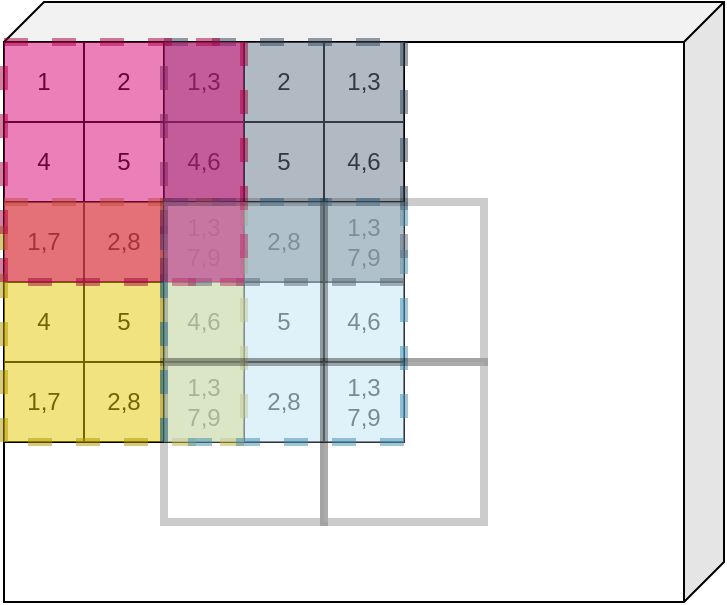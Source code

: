 <mxfile version="12.4.7" type="github"><diagram id="4Bg3nB_NJ9jzZYIkfYmB" name="Page-1"><mxGraphModel dx="692" dy="390" grid="1" gridSize="10" guides="1" tooltips="1" connect="1" arrows="1" fold="1" page="1" pageScale="1" pageWidth="827" pageHeight="1169" math="0" shadow="0"><root><mxCell id="0"/><mxCell id="1" parent="0"/><mxCell id="h2TnwL6wdunBg8L8NeZG-2" value="" style="shape=cube;whiteSpace=wrap;html=1;boundedLbl=1;backgroundOutline=1;darkOpacity=0.05;darkOpacity2=0.1;flipV=0;flipH=1;" vertex="1" parent="1"><mxGeometry x="160" y="100" width="360" height="300" as="geometry"/></mxCell><mxCell id="h2TnwL6wdunBg8L8NeZG-3" value="1" style="rounded=0;whiteSpace=wrap;html=1;" vertex="1" parent="1"><mxGeometry x="160" y="120" width="40" height="40" as="geometry"/></mxCell><mxCell id="h2TnwL6wdunBg8L8NeZG-5" value="1,3" style="rounded=0;whiteSpace=wrap;html=1;" vertex="1" parent="1"><mxGeometry x="240" y="120" width="40" height="40" as="geometry"/></mxCell><mxCell id="h2TnwL6wdunBg8L8NeZG-9" value="1,3" style="rounded=0;whiteSpace=wrap;html=1;" vertex="1" parent="1"><mxGeometry x="320" y="120" width="40" height="40" as="geometry"/></mxCell><mxCell id="h2TnwL6wdunBg8L8NeZG-10" value="1,7" style="rounded=0;whiteSpace=wrap;html=1;" vertex="1" parent="1"><mxGeometry x="160" y="200" width="40" height="40" as="geometry"/></mxCell><mxCell id="h2TnwL6wdunBg8L8NeZG-11" value="2,8" style="rounded=0;whiteSpace=wrap;html=1;" vertex="1" parent="1"><mxGeometry x="200" y="200" width="40" height="40" as="geometry"/></mxCell><mxCell id="h2TnwL6wdunBg8L8NeZG-12" value="1,3&lt;br&gt;7,9" style="rounded=0;whiteSpace=wrap;html=1;" vertex="1" parent="1"><mxGeometry x="240" y="200" width="40" height="40" as="geometry"/></mxCell><mxCell id="h2TnwL6wdunBg8L8NeZG-13" value="2,8" style="rounded=0;whiteSpace=wrap;html=1;" vertex="1" parent="1"><mxGeometry x="280" y="200" width="40" height="40" as="geometry"/></mxCell><mxCell id="h2TnwL6wdunBg8L8NeZG-14" value="1,3&lt;br&gt;7,9" style="rounded=0;whiteSpace=wrap;html=1;" vertex="1" parent="1"><mxGeometry x="320" y="200" width="40" height="40" as="geometry"/></mxCell><mxCell id="h2TnwL6wdunBg8L8NeZG-15" value="4" style="rounded=0;whiteSpace=wrap;html=1;" vertex="1" parent="1"><mxGeometry x="160" y="240" width="40" height="40" as="geometry"/></mxCell><mxCell id="h2TnwL6wdunBg8L8NeZG-16" value="5" style="rounded=0;whiteSpace=wrap;html=1;" vertex="1" parent="1"><mxGeometry x="200" y="240" width="40" height="40" as="geometry"/></mxCell><mxCell id="h2TnwL6wdunBg8L8NeZG-17" value="4,6" style="rounded=0;whiteSpace=wrap;html=1;" vertex="1" parent="1"><mxGeometry x="240" y="240" width="40" height="40" as="geometry"/></mxCell><mxCell id="h2TnwL6wdunBg8L8NeZG-18" value="5" style="rounded=0;whiteSpace=wrap;html=1;" vertex="1" parent="1"><mxGeometry x="280" y="240" width="40" height="40" as="geometry"/></mxCell><mxCell id="h2TnwL6wdunBg8L8NeZG-19" value="4,6" style="rounded=0;whiteSpace=wrap;html=1;" vertex="1" parent="1"><mxGeometry x="320" y="240" width="40" height="40" as="geometry"/></mxCell><mxCell id="h2TnwL6wdunBg8L8NeZG-20" value="1,7" style="rounded=0;whiteSpace=wrap;html=1;" vertex="1" parent="1"><mxGeometry x="160" y="280" width="40" height="40" as="geometry"/></mxCell><mxCell id="h2TnwL6wdunBg8L8NeZG-21" value="2,8" style="rounded=0;whiteSpace=wrap;html=1;" vertex="1" parent="1"><mxGeometry x="200" y="280" width="40" height="40" as="geometry"/></mxCell><mxCell id="h2TnwL6wdunBg8L8NeZG-22" value="1,3&lt;br&gt;7,9" style="rounded=0;whiteSpace=wrap;html=1;" vertex="1" parent="1"><mxGeometry x="240" y="280" width="40" height="40" as="geometry"/></mxCell><mxCell id="h2TnwL6wdunBg8L8NeZG-23" value="2,8" style="rounded=0;whiteSpace=wrap;html=1;" vertex="1" parent="1"><mxGeometry x="280" y="280" width="40" height="40" as="geometry"/></mxCell><mxCell id="h2TnwL6wdunBg8L8NeZG-24" value="1,3&lt;br&gt;7,9" style="rounded=0;whiteSpace=wrap;html=1;" vertex="1" parent="1"><mxGeometry x="320" y="280" width="40" height="40" as="geometry"/></mxCell><mxCell id="h2TnwL6wdunBg8L8NeZG-25" value="4" style="rounded=0;whiteSpace=wrap;html=1;" vertex="1" parent="1"><mxGeometry x="160" y="160" width="40" height="40" as="geometry"/></mxCell><mxCell id="h2TnwL6wdunBg8L8NeZG-26" value="5" style="rounded=0;whiteSpace=wrap;html=1;" vertex="1" parent="1"><mxGeometry x="200" y="160" width="40" height="40" as="geometry"/></mxCell><mxCell id="h2TnwL6wdunBg8L8NeZG-27" value="4,6" style="rounded=0;whiteSpace=wrap;html=1;" vertex="1" parent="1"><mxGeometry x="240" y="160" width="40" height="40" as="geometry"/></mxCell><mxCell id="h2TnwL6wdunBg8L8NeZG-28" value="5" style="rounded=0;whiteSpace=wrap;html=1;" vertex="1" parent="1"><mxGeometry x="280" y="160" width="40" height="40" as="geometry"/></mxCell><mxCell id="h2TnwL6wdunBg8L8NeZG-29" value="4,6" style="rounded=0;whiteSpace=wrap;html=1;" vertex="1" parent="1"><mxGeometry x="320" y="160" width="40" height="40" as="geometry"/></mxCell><mxCell id="h2TnwL6wdunBg8L8NeZG-30" value="2" style="rounded=0;whiteSpace=wrap;html=1;" vertex="1" parent="1"><mxGeometry x="200" y="120" width="40" height="40" as="geometry"/></mxCell><mxCell id="h2TnwL6wdunBg8L8NeZG-31" value="2" style="rounded=0;whiteSpace=wrap;html=1;" vertex="1" parent="1"><mxGeometry x="280" y="120" width="40" height="40" as="geometry"/></mxCell><mxCell id="h2TnwL6wdunBg8L8NeZG-32" value="" style="whiteSpace=wrap;html=1;aspect=fixed;fillColor=#e3c800;strokeColor=#B09500;opacity=50;fontColor=#ffffff;strokeWidth=4;dashed=1;" vertex="1" parent="1"><mxGeometry x="160" y="200" width="120" height="120" as="geometry"/></mxCell><mxCell id="h2TnwL6wdunBg8L8NeZG-33" value="" style="whiteSpace=wrap;html=1;aspect=fixed;fillColor=#b1ddf0;opacity=50;strokeColor=#10739e;strokeWidth=4;dashed=1;" vertex="1" parent="1"><mxGeometry x="240" y="200" width="120" height="120" as="geometry"/></mxCell><mxCell id="h2TnwL6wdunBg8L8NeZG-34" value="" style="whiteSpace=wrap;html=1;aspect=fixed;opacity=50;fillColor=#647687;strokeColor=#314354;fontColor=#ffffff;strokeWidth=4;dashed=1;" vertex="1" parent="1"><mxGeometry x="240" y="120" width="120" height="120" as="geometry"/></mxCell><mxCell id="h2TnwL6wdunBg8L8NeZG-35" value="" style="whiteSpace=wrap;html=1;aspect=fixed;fillColor=#d80073;strokeColor=#A50040;opacity=50;fontColor=#ffffff;strokeWidth=4;dashed=1;" vertex="1" parent="1"><mxGeometry x="160" y="120" width="120" height="120" as="geometry"/></mxCell><mxCell id="h2TnwL6wdunBg8L8NeZG-36" value="" style="whiteSpace=wrap;html=1;aspect=fixed;strokeWidth=4;opacity=20;" vertex="1" parent="1"><mxGeometry x="240" y="200" width="80" height="80" as="geometry"/></mxCell><mxCell id="h2TnwL6wdunBg8L8NeZG-37" value="" style="whiteSpace=wrap;html=1;aspect=fixed;strokeWidth=4;opacity=20;" vertex="1" parent="1"><mxGeometry x="320" y="200" width="80" height="80" as="geometry"/></mxCell><mxCell id="h2TnwL6wdunBg8L8NeZG-38" value="" style="whiteSpace=wrap;html=1;aspect=fixed;strokeWidth=4;opacity=20;" vertex="1" parent="1"><mxGeometry x="240" y="280" width="80" height="80" as="geometry"/></mxCell><mxCell id="h2TnwL6wdunBg8L8NeZG-39" value="" style="whiteSpace=wrap;html=1;aspect=fixed;strokeWidth=4;opacity=20;" vertex="1" parent="1"><mxGeometry x="320" y="280" width="80" height="80" as="geometry"/></mxCell></root></mxGraphModel></diagram></mxfile>